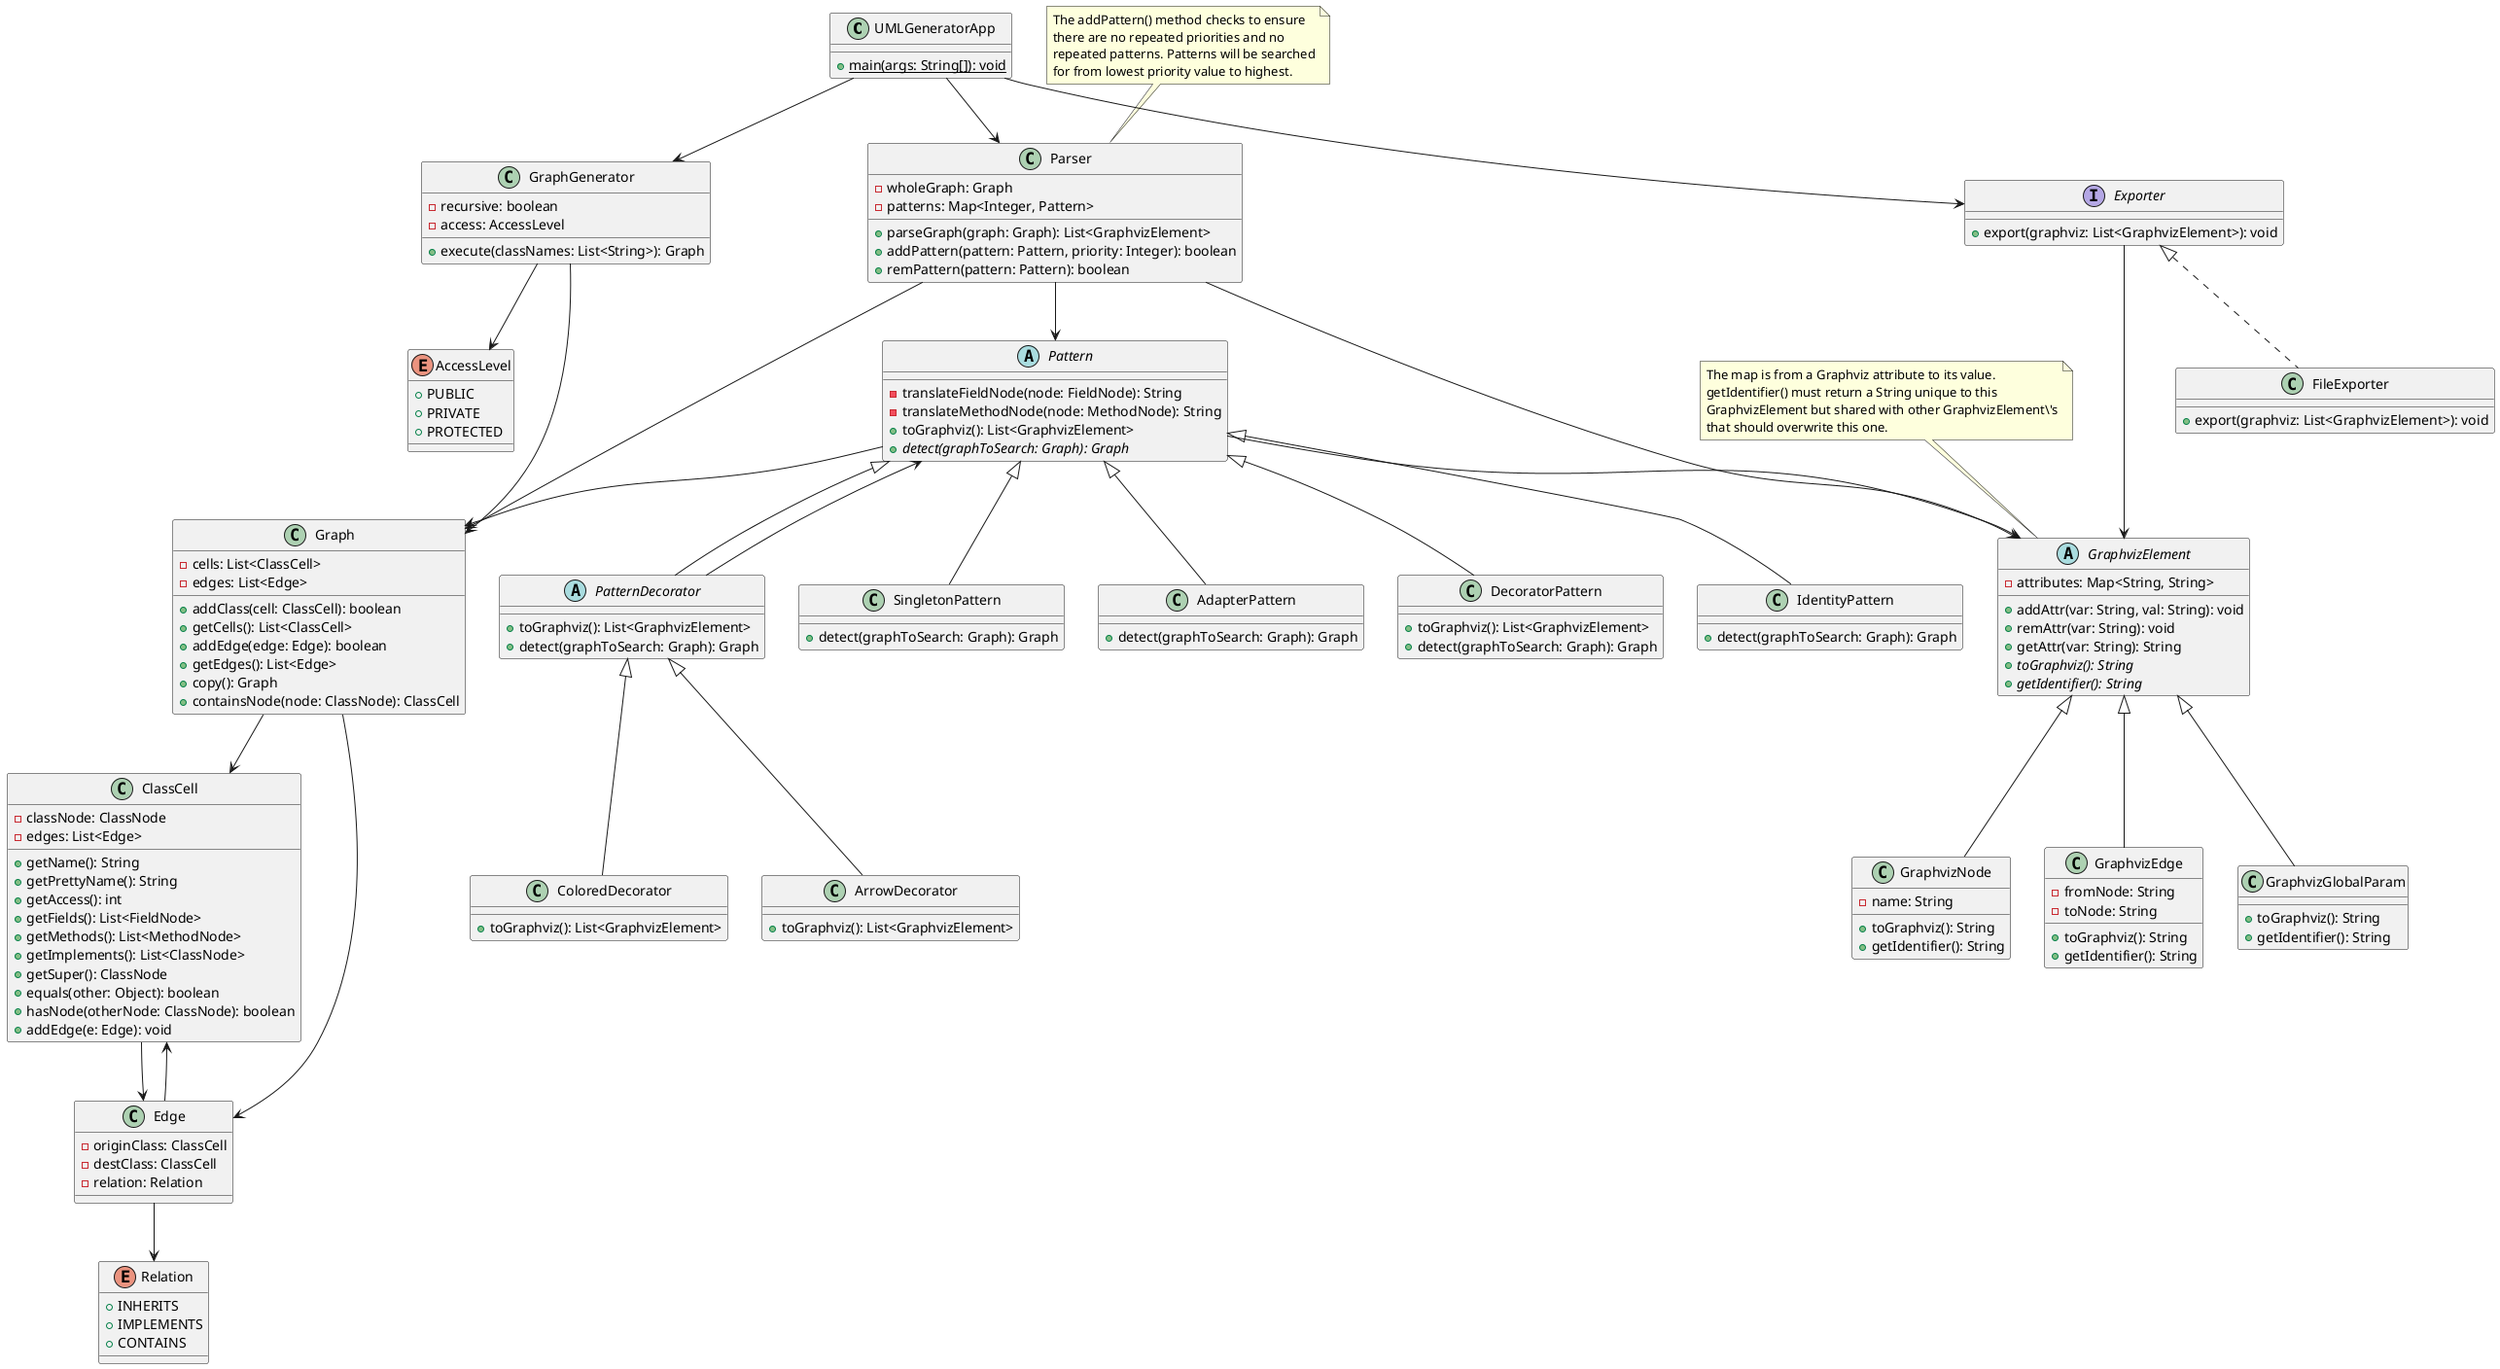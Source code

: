 @startuml
class UMLGeneratorApp {
+ {static} main(args: String[]): void
}

class GraphGenerator {
- recursive: boolean
- access: AccessLevel
+ execute(classNames: List<String>): Graph
}

enum AccessLevel {
+ PUBLIC
+ PRIVATE
+ PROTECTED
}

class ClassCell {
- classNode: ClassNode
- edges: List<Edge>

+ getName(): String
+ getPrettyName(): String
+ getAccess(): int
+ getFields(): List<FieldNode>
+ getMethods(): List<MethodNode>
+ getImplements(): List<ClassNode>
+ getSuper(): ClassNode
+ equals(other: Object): boolean
+ hasNode(otherNode: ClassNode): boolean
+ addEdge(e: Edge): void
}

class Edge {
- originClass: ClassCell
- destClass: ClassCell
- relation: Relation
}

class Parser {
- wholeGraph: Graph
- patterns: Map<Integer, Pattern>
+ parseGraph(graph: Graph): List<GraphvizElement>
+ addPattern(pattern: Pattern, priority: Integer): boolean
+ remPattern(pattern: Pattern): boolean
}
note top of Parser
  The addPattern() method checks to ensure
  there are no repeated priorities and no
  repeated patterns. Patterns will be searched
  for from lowest priority value to highest.
end note

class Graph {
- cells: List<ClassCell>
- edges: List<Edge>
+ addClass(cell: ClassCell): boolean
+ getCells(): List<ClassCell>
+ addEdge(edge: Edge): boolean
+ getEdges(): List<Edge>
+ copy(): Graph
+ containsNode(node: ClassNode): ClassCell
}

abstract class Pattern {
- translateFieldNode(node: FieldNode): String
- translateMethodNode(node: MethodNode): String
+ toGraphviz(): List<GraphvizElement>
+ {abstract} detect(graphToSearch: Graph): Graph
}

abstract class PatternDecorator extends Pattern {
+ toGraphviz(): List<GraphvizElement>
+ detect(graphToSearch: Graph): Graph
}

class ColoredDecorator extends PatternDecorator {
+ toGraphviz(): List<GraphvizElement>
}

class ArrowDecorator extends PatternDecorator {
+ toGraphviz(): List<GraphvizElement>
}

class SingletonPattern extends Pattern {
+ detect(graphToSearch: Graph): Graph
}

class AdapterPattern extends Pattern {
+ detect(graphToSearch: Graph): Graph
}

class DecoratorPattern extends Pattern {
+ toGraphviz(): List<GraphvizElement>
+ detect(graphToSearch: Graph): Graph
}

class IdentityPattern extends Pattern {
+ detect(graphToSearch: Graph): Graph
}

enum Relation {
+ INHERITS
+ IMPLEMENTS
+ CONTAINS
}

abstract class GraphvizElement {
- attributes: Map<String, String>
+ addAttr(var: String, val: String): void
+ remAttr(var: String): void
+ getAttr(var: String): String
+ {abstract} toGraphviz(): String
+ {abstract} getIdentifier(): String
}
note top of GraphvizElement
  The map is from a Graphviz attribute to its value.
  getIdentifier() must return a String unique to this
  GraphvizElement but shared with other GraphvizElement\'s
  that should overwrite this one.
end note

class GraphvizNode extends GraphvizElement {
- name: String
+ toGraphviz(): String
+ getIdentifier(): String
}

class GraphvizEdge extends GraphvizElement {
- fromNode: String
- toNode: String
+ toGraphviz(): String
+ getIdentifier(): String
}

class GraphvizGlobalParam extends GraphvizElement {
+ toGraphviz(): String
+ getIdentifier(): String
}

interface Exporter {
+ export(graphviz: List<GraphvizElement>): void
}

class FileExporter implements Exporter {
+ export(graphviz: List<GraphvizElement>): void
}

UMLGeneratorApp --> GraphGenerator
UMLGeneratorApp --> Parser
UMLGeneratorApp --> Exporter
GraphGenerator --> Graph
GraphGenerator --> AccessLevel
ClassCell --> Edge
Edge --> ClassCell
Edge --> Relation
Parser --> Pattern
Pattern --> Graph
PatternDecorator --> Pattern
Pattern --> GraphvizElement
Graph --> ClassCell
Graph --> Edge
Parser --> Graph
Parser --> GraphvizElement
Exporter --> GraphvizElement
@enduml

